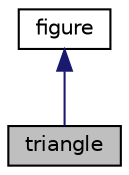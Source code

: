 digraph "triangle"
{
  edge [fontname="Helvetica",fontsize="10",labelfontname="Helvetica",labelfontsize="10"];
  node [fontname="Helvetica",fontsize="10",shape=record];
  Node0 [label="triangle",height=0.2,width=0.4,color="black", fillcolor="grey75", style="filled", fontcolor="black"];
  Node1 -> Node0 [dir="back",color="midnightblue",fontsize="10",style="solid"];
  Node1 [label="figure",height=0.2,width=0.4,color="black", fillcolor="white", style="filled",URL="$classfigure.html",tooltip="la classe figure est la classe mère dont triangle, rectangle et disque hérite cela calcule le périmèt..."];
}
